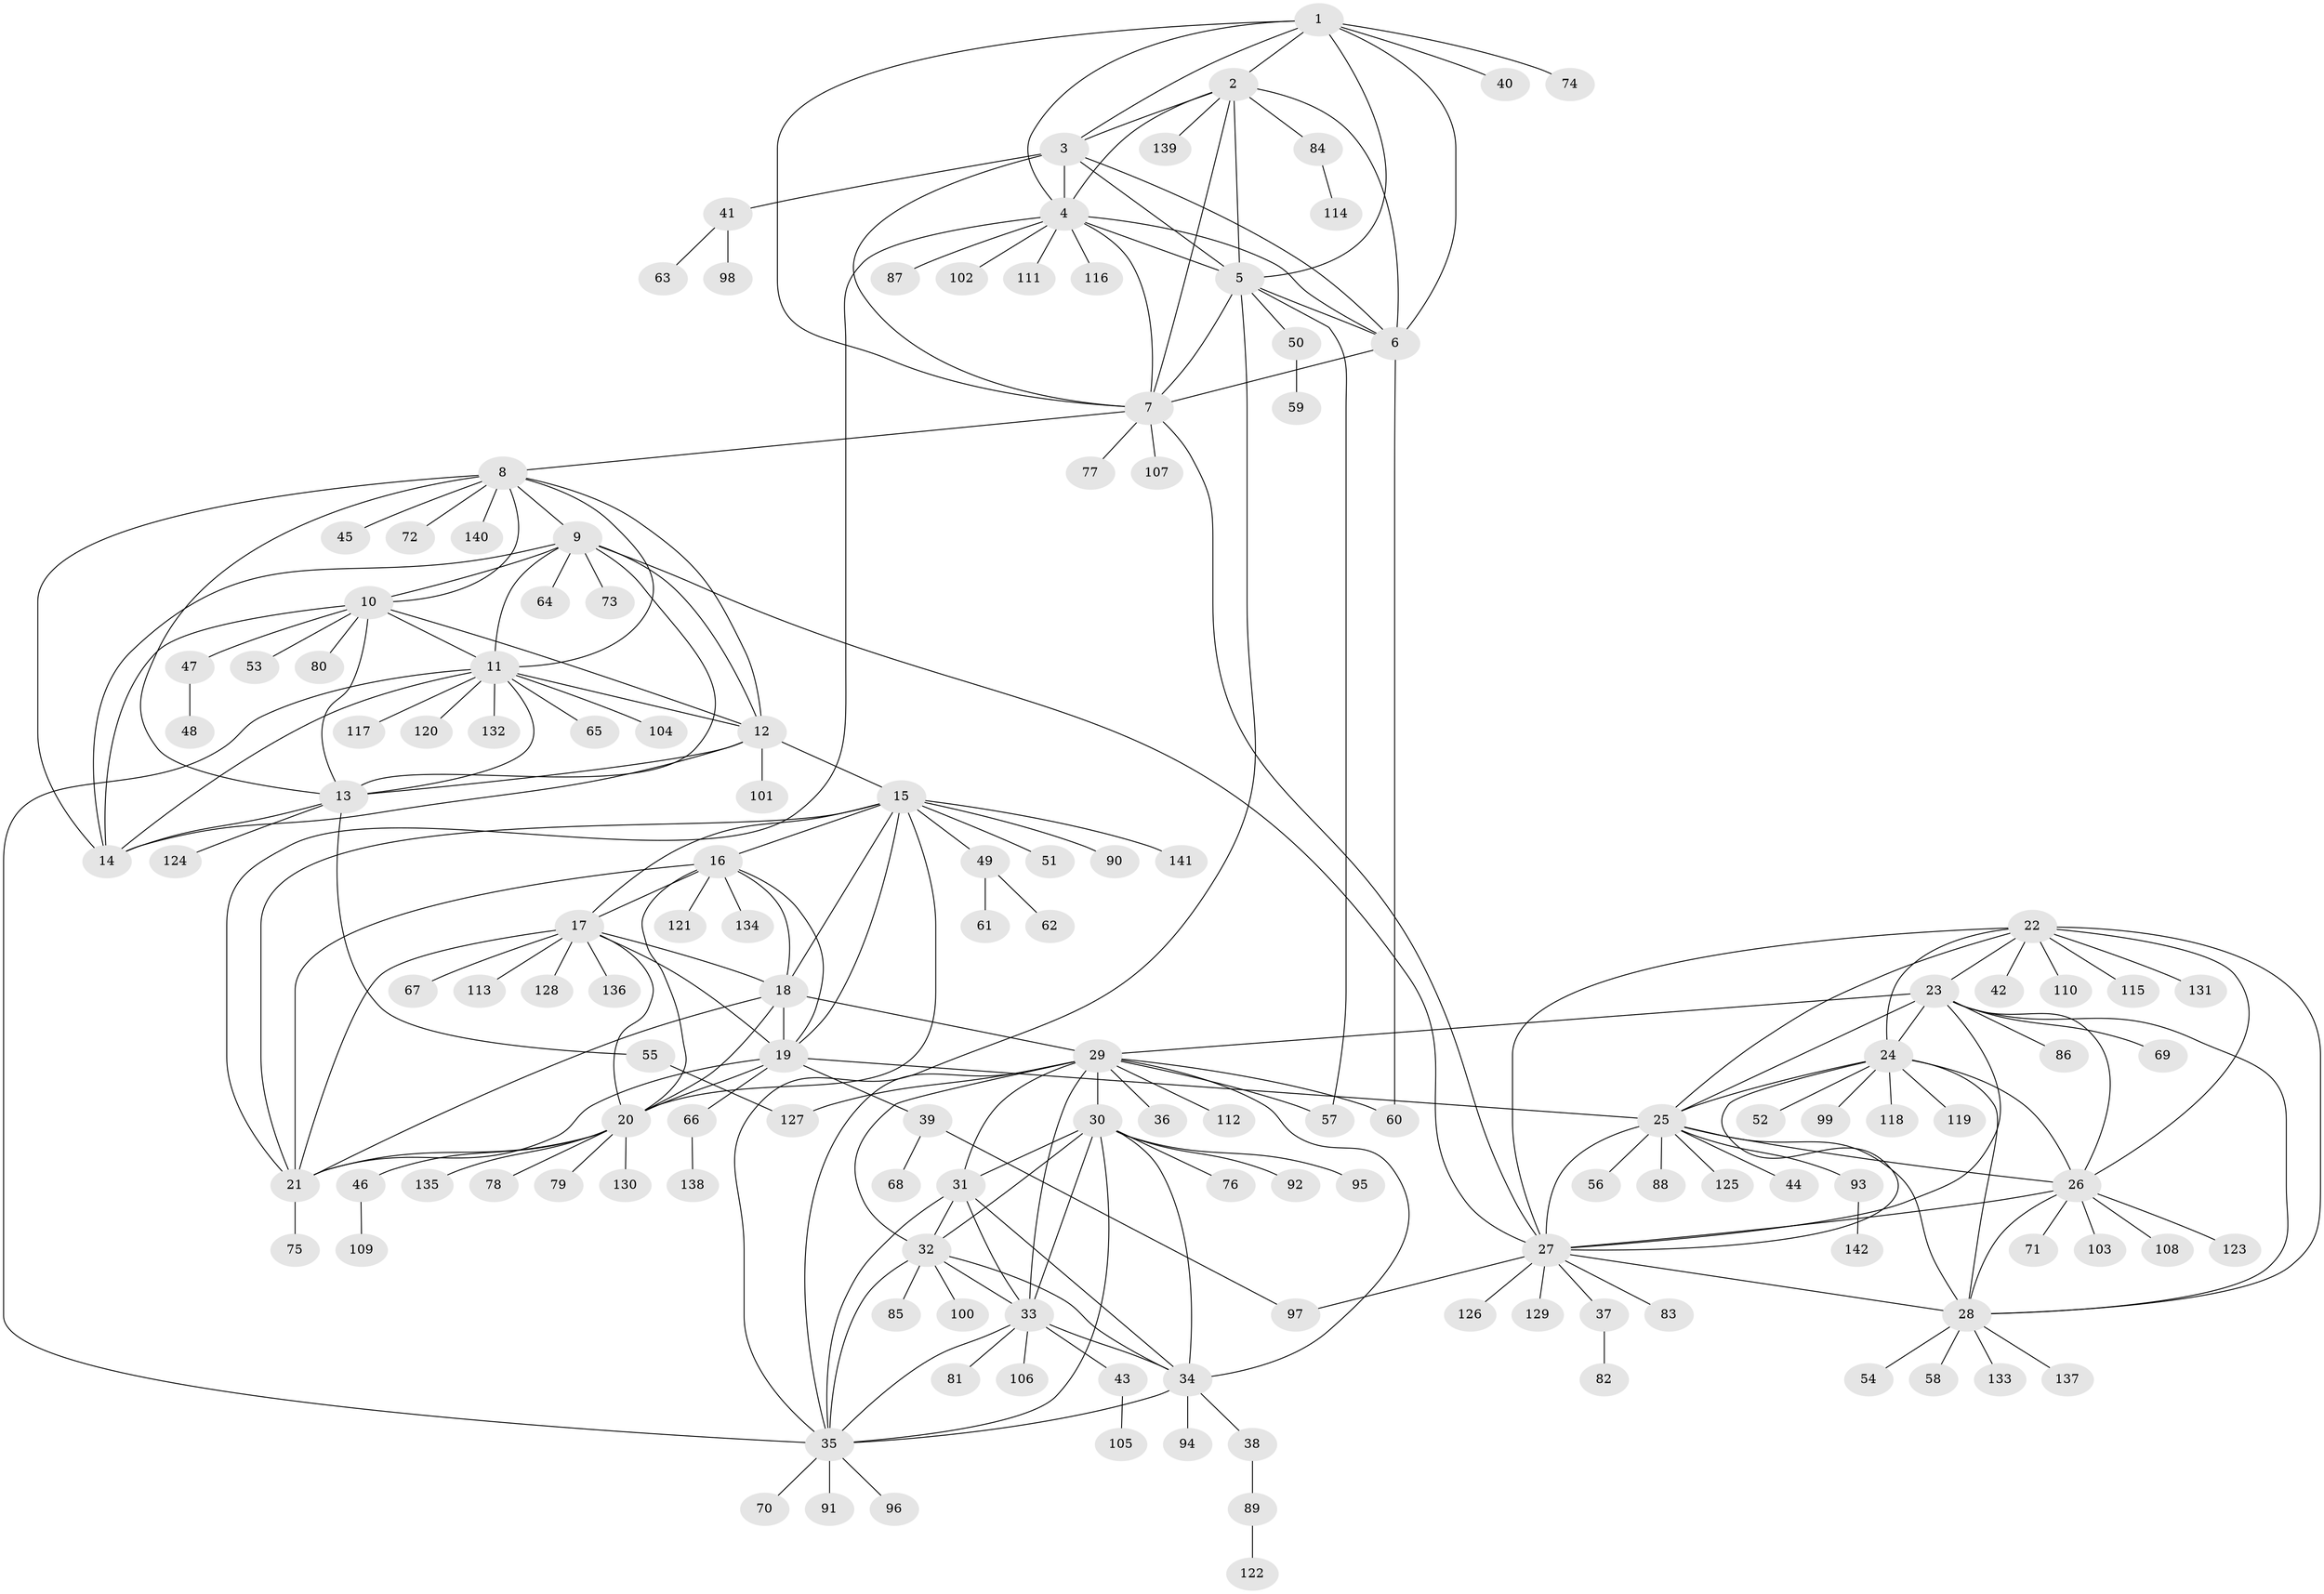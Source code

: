 // coarse degree distribution, {12: 0.026785714285714284, 7: 0.05357142857142857, 8: 0.05357142857142857, 6: 0.05357142857142857, 9: 0.044642857142857144, 11: 0.008928571428571428, 15: 0.008928571428571428, 1: 0.6696428571428571, 2: 0.0625, 3: 0.017857142857142856}
// Generated by graph-tools (version 1.1) at 2025/52/02/27/25 19:52:20]
// undirected, 142 vertices, 226 edges
graph export_dot {
graph [start="1"]
  node [color=gray90,style=filled];
  1;
  2;
  3;
  4;
  5;
  6;
  7;
  8;
  9;
  10;
  11;
  12;
  13;
  14;
  15;
  16;
  17;
  18;
  19;
  20;
  21;
  22;
  23;
  24;
  25;
  26;
  27;
  28;
  29;
  30;
  31;
  32;
  33;
  34;
  35;
  36;
  37;
  38;
  39;
  40;
  41;
  42;
  43;
  44;
  45;
  46;
  47;
  48;
  49;
  50;
  51;
  52;
  53;
  54;
  55;
  56;
  57;
  58;
  59;
  60;
  61;
  62;
  63;
  64;
  65;
  66;
  67;
  68;
  69;
  70;
  71;
  72;
  73;
  74;
  75;
  76;
  77;
  78;
  79;
  80;
  81;
  82;
  83;
  84;
  85;
  86;
  87;
  88;
  89;
  90;
  91;
  92;
  93;
  94;
  95;
  96;
  97;
  98;
  99;
  100;
  101;
  102;
  103;
  104;
  105;
  106;
  107;
  108;
  109;
  110;
  111;
  112;
  113;
  114;
  115;
  116;
  117;
  118;
  119;
  120;
  121;
  122;
  123;
  124;
  125;
  126;
  127;
  128;
  129;
  130;
  131;
  132;
  133;
  134;
  135;
  136;
  137;
  138;
  139;
  140;
  141;
  142;
  1 -- 2;
  1 -- 3;
  1 -- 4;
  1 -- 5;
  1 -- 6;
  1 -- 7;
  1 -- 40;
  1 -- 74;
  2 -- 3;
  2 -- 4;
  2 -- 5;
  2 -- 6;
  2 -- 7;
  2 -- 84;
  2 -- 139;
  3 -- 4;
  3 -- 5;
  3 -- 6;
  3 -- 7;
  3 -- 41;
  4 -- 5;
  4 -- 6;
  4 -- 7;
  4 -- 21;
  4 -- 87;
  4 -- 102;
  4 -- 111;
  4 -- 116;
  5 -- 6;
  5 -- 7;
  5 -- 35;
  5 -- 50;
  5 -- 57;
  6 -- 7;
  6 -- 60;
  7 -- 8;
  7 -- 27;
  7 -- 77;
  7 -- 107;
  8 -- 9;
  8 -- 10;
  8 -- 11;
  8 -- 12;
  8 -- 13;
  8 -- 14;
  8 -- 45;
  8 -- 72;
  8 -- 140;
  9 -- 10;
  9 -- 11;
  9 -- 12;
  9 -- 13;
  9 -- 14;
  9 -- 27;
  9 -- 64;
  9 -- 73;
  10 -- 11;
  10 -- 12;
  10 -- 13;
  10 -- 14;
  10 -- 47;
  10 -- 53;
  10 -- 80;
  11 -- 12;
  11 -- 13;
  11 -- 14;
  11 -- 35;
  11 -- 65;
  11 -- 104;
  11 -- 117;
  11 -- 120;
  11 -- 132;
  12 -- 13;
  12 -- 14;
  12 -- 15;
  12 -- 101;
  13 -- 14;
  13 -- 55;
  13 -- 124;
  15 -- 16;
  15 -- 17;
  15 -- 18;
  15 -- 19;
  15 -- 20;
  15 -- 21;
  15 -- 49;
  15 -- 51;
  15 -- 90;
  15 -- 141;
  16 -- 17;
  16 -- 18;
  16 -- 19;
  16 -- 20;
  16 -- 21;
  16 -- 121;
  16 -- 134;
  17 -- 18;
  17 -- 19;
  17 -- 20;
  17 -- 21;
  17 -- 67;
  17 -- 113;
  17 -- 128;
  17 -- 136;
  18 -- 19;
  18 -- 20;
  18 -- 21;
  18 -- 29;
  19 -- 20;
  19 -- 21;
  19 -- 25;
  19 -- 39;
  19 -- 66;
  20 -- 21;
  20 -- 46;
  20 -- 78;
  20 -- 79;
  20 -- 130;
  20 -- 135;
  21 -- 75;
  22 -- 23;
  22 -- 24;
  22 -- 25;
  22 -- 26;
  22 -- 27;
  22 -- 28;
  22 -- 42;
  22 -- 110;
  22 -- 115;
  22 -- 131;
  23 -- 24;
  23 -- 25;
  23 -- 26;
  23 -- 27;
  23 -- 28;
  23 -- 29;
  23 -- 69;
  23 -- 86;
  24 -- 25;
  24 -- 26;
  24 -- 27;
  24 -- 28;
  24 -- 52;
  24 -- 99;
  24 -- 118;
  24 -- 119;
  25 -- 26;
  25 -- 27;
  25 -- 28;
  25 -- 44;
  25 -- 56;
  25 -- 88;
  25 -- 93;
  25 -- 125;
  26 -- 27;
  26 -- 28;
  26 -- 71;
  26 -- 103;
  26 -- 108;
  26 -- 123;
  27 -- 28;
  27 -- 37;
  27 -- 83;
  27 -- 97;
  27 -- 126;
  27 -- 129;
  28 -- 54;
  28 -- 58;
  28 -- 133;
  28 -- 137;
  29 -- 30;
  29 -- 31;
  29 -- 32;
  29 -- 33;
  29 -- 34;
  29 -- 35;
  29 -- 36;
  29 -- 57;
  29 -- 60;
  29 -- 112;
  29 -- 127;
  30 -- 31;
  30 -- 32;
  30 -- 33;
  30 -- 34;
  30 -- 35;
  30 -- 76;
  30 -- 92;
  30 -- 95;
  31 -- 32;
  31 -- 33;
  31 -- 34;
  31 -- 35;
  32 -- 33;
  32 -- 34;
  32 -- 35;
  32 -- 85;
  32 -- 100;
  33 -- 34;
  33 -- 35;
  33 -- 43;
  33 -- 81;
  33 -- 106;
  34 -- 35;
  34 -- 38;
  34 -- 94;
  35 -- 70;
  35 -- 91;
  35 -- 96;
  37 -- 82;
  38 -- 89;
  39 -- 68;
  39 -- 97;
  41 -- 63;
  41 -- 98;
  43 -- 105;
  46 -- 109;
  47 -- 48;
  49 -- 61;
  49 -- 62;
  50 -- 59;
  55 -- 127;
  66 -- 138;
  84 -- 114;
  89 -- 122;
  93 -- 142;
}
